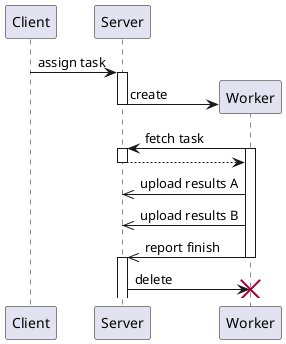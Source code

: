 @startuml
Client -> Server ++ : assign task

Server -> Worker **  : create
deactivate Server


Worker -> Server ++: fetch task
activate Worker
return

Worker ->> Server: upload results A
Worker ->> Server: upload results B
Worker ->> Server: report finish
deactivate Worker
activate Server
deactivate Server
Server -> Worker !! : delete

@enduml
